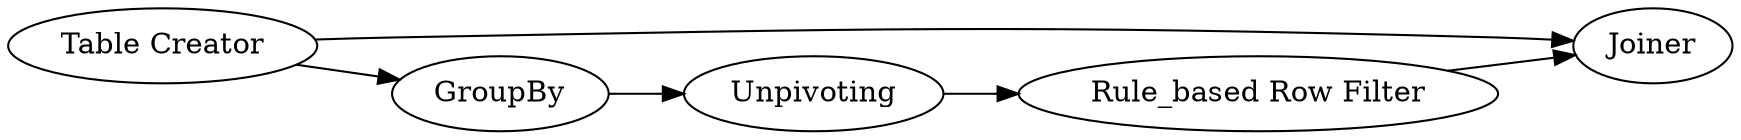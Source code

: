 digraph {
	4 -> 5
	3 -> 4
	1 -> 2
	2 -> 3
	1 -> 5
	5 [label=Joiner]
	1 [label="Table Creator"]
	4 [label="Rule_based Row Filter"]
	3 [label=Unpivoting]
	2 [label=GroupBy]
	rankdir=LR
}
